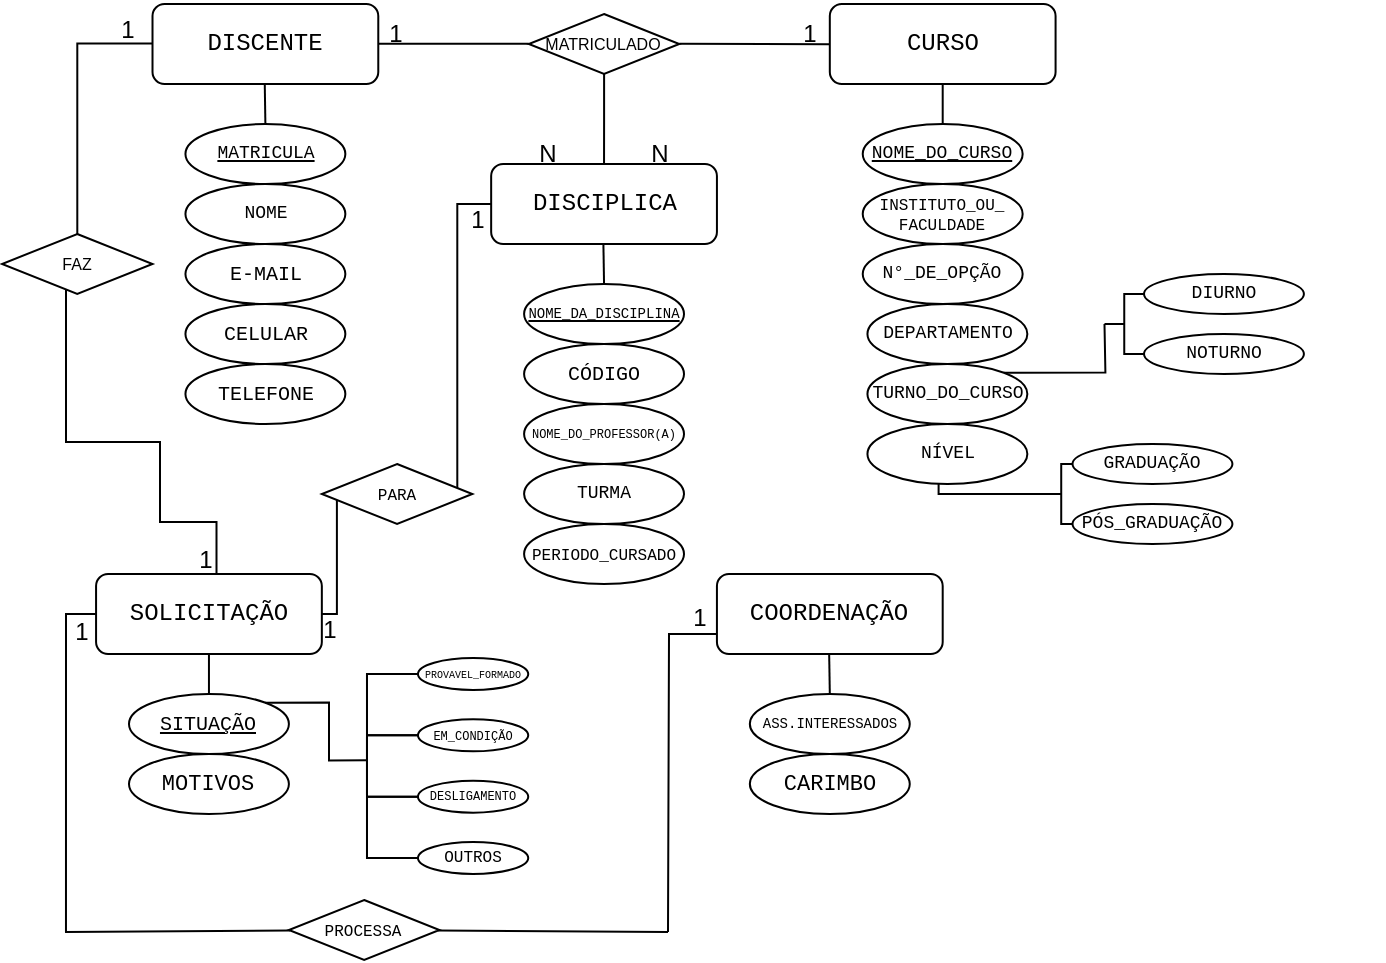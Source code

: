 <mxfile version="24.8.6">
  <diagram id="C5RBs43oDa-KdzZeNtuy" name="Page-1">
    <mxGraphModel dx="1301" dy="649" grid="1" gridSize="16" guides="1" tooltips="1" connect="1" arrows="1" fold="1" page="1" pageScale="1" pageWidth="827" pageHeight="1169" background="#ffffff" math="0" shadow="0">
      <root>
        <mxCell id="WIyWlLk6GJQsqaUBKTNV-0" />
        <mxCell id="WIyWlLk6GJQsqaUBKTNV-1" parent="WIyWlLk6GJQsqaUBKTNV-0" />
        <mxCell id="EEWQLoW-8mbcoh4_eMzu-341" value="" style="group" vertex="1" connectable="0" parent="WIyWlLk6GJQsqaUBKTNV-1">
          <mxGeometry x="94" y="78" width="690" height="480" as="geometry" />
        </mxCell>
        <mxCell id="EEWQLoW-8mbcoh4_eMzu-307" style="edgeStyle=orthogonalEdgeStyle;rounded=0;orthogonalLoop=1;jettySize=auto;html=1;endArrow=none;endFill=0;entryX=0.012;entryY=0.145;entryDx=0;entryDy=0;entryPerimeter=0;" edge="1" parent="EEWQLoW-8mbcoh4_eMzu-341" source="EEWQLoW-8mbcoh4_eMzu-310">
          <mxGeometry relative="1" as="geometry">
            <mxPoint x="78.492" y="306.8" as="targetPoint" />
            <mxPoint x="-11.288" y="82" as="sourcePoint" />
            <Array as="points">
              <mxPoint x="31.984" y="221" />
              <mxPoint x="79.018" y="221" />
              <mxPoint x="79.018" y="261" />
              <mxPoint x="107.239" y="261" />
              <mxPoint x="107.239" y="307" />
            </Array>
          </mxGeometry>
        </mxCell>
        <mxCell id="WIyWlLk6GJQsqaUBKTNV-3" value="DISCENTE" style="rounded=1;whiteSpace=wrap;html=1;fontSize=12;glass=0;strokeWidth=1;shadow=0;fontFamily=Courier New;perimeterSpacing=2;" parent="EEWQLoW-8mbcoh4_eMzu-341" vertex="1">
          <mxGeometry x="75.256" y="2" width="112.883" height="40" as="geometry" />
        </mxCell>
        <mxCell id="EEWQLoW-8mbcoh4_eMzu-23" value="" style="endArrow=none;html=1;rounded=0;fontFamily=Courier New;shadow=0;" edge="1" parent="EEWQLoW-8mbcoh4_eMzu-341">
          <mxGeometry width="50" height="50" relative="1" as="geometry">
            <mxPoint x="131.697" y="62" as="sourcePoint" />
            <mxPoint x="131.378" y="42" as="targetPoint" />
          </mxGeometry>
        </mxCell>
        <mxCell id="EEWQLoW-8mbcoh4_eMzu-24" value="MATRICULA" style="ellipse;whiteSpace=wrap;shadow=0;gradientColor=none;strokeColor=default;fontSize=9;fontFamily=Courier New;labelBackgroundColor=none;labelBorderColor=none;textShadow=0;fontStyle=4;horizontal=1;html=1;" vertex="1" parent="EEWQLoW-8mbcoh4_eMzu-341">
          <mxGeometry x="91.718" y="62" width="79.959" height="30" as="geometry" />
        </mxCell>
        <mxCell id="EEWQLoW-8mbcoh4_eMzu-26" value="NOME" style="ellipse;whiteSpace=wrap;html=1;shadow=0;gradientColor=none;strokeColor=default;fontSize=9;fontFamily=Courier New;fontStyle=0;" vertex="1" parent="EEWQLoW-8mbcoh4_eMzu-341">
          <mxGeometry x="91.718" y="92" width="79.959" height="30" as="geometry" />
        </mxCell>
        <mxCell id="EEWQLoW-8mbcoh4_eMzu-27" value="CELULAR" style="ellipse;whiteSpace=wrap;html=1;shadow=0;gradientColor=none;strokeColor=default;fontSize=10;fontFamily=Courier New;" vertex="1" parent="EEWQLoW-8mbcoh4_eMzu-341">
          <mxGeometry x="91.718" y="152" width="79.959" height="30" as="geometry" />
        </mxCell>
        <mxCell id="EEWQLoW-8mbcoh4_eMzu-28" value="E-MAIL" style="ellipse;whiteSpace=wrap;html=1;shadow=0;gradientColor=none;strokeColor=default;fontSize=10;fontFamily=Courier New;" vertex="1" parent="EEWQLoW-8mbcoh4_eMzu-341">
          <mxGeometry x="91.718" y="122" width="79.959" height="30" as="geometry" />
        </mxCell>
        <mxCell id="EEWQLoW-8mbcoh4_eMzu-29" value="TELEFONE" style="ellipse;whiteSpace=wrap;html=1;shadow=0;gradientColor=none;strokeColor=default;fontSize=10;fontFamily=Courier New;" vertex="1" parent="EEWQLoW-8mbcoh4_eMzu-341">
          <mxGeometry x="91.718" y="182" width="79.959" height="30" as="geometry" />
        </mxCell>
        <mxCell id="EEWQLoW-8mbcoh4_eMzu-31" value="CURSO" style="rounded=1;whiteSpace=wrap;html=1;fontSize=12;glass=0;strokeWidth=1;shadow=0;fontFamily=Courier New;" vertex="1" parent="EEWQLoW-8mbcoh4_eMzu-341">
          <mxGeometry x="413.906" y="2" width="112.883" height="40" as="geometry" />
        </mxCell>
        <mxCell id="EEWQLoW-8mbcoh4_eMzu-32" value="" style="endArrow=none;html=1;rounded=0;fontFamily=Courier New;shadow=0;" edge="1" parent="EEWQLoW-8mbcoh4_eMzu-341" target="EEWQLoW-8mbcoh4_eMzu-31">
          <mxGeometry width="50" height="50" relative="1" as="geometry">
            <mxPoint x="470.348" y="62" as="sourcePoint" />
            <mxPoint x="470.028" y="42" as="targetPoint" />
          </mxGeometry>
        </mxCell>
        <mxCell id="EEWQLoW-8mbcoh4_eMzu-33" value="NOME_DO_CURSO" style="ellipse;whiteSpace=wrap;shadow=0;gradientColor=none;strokeColor=default;fontSize=9;fontFamily=Courier New;labelBackgroundColor=none;labelBorderColor=none;textShadow=0;fontStyle=4;horizontal=1;html=1;" vertex="1" parent="EEWQLoW-8mbcoh4_eMzu-341">
          <mxGeometry x="430.368" y="62" width="79.959" height="30" as="geometry" />
        </mxCell>
        <mxCell id="EEWQLoW-8mbcoh4_eMzu-34" value="INSTITUTO_OU_ FACULDADE" style="ellipse;whiteSpace=wrap;html=1;shadow=0;gradientColor=none;strokeColor=default;fontSize=8;fontFamily=Courier New;fontStyle=0;" vertex="1" parent="EEWQLoW-8mbcoh4_eMzu-341">
          <mxGeometry x="430.368" y="92" width="79.959" height="30" as="geometry" />
        </mxCell>
        <mxCell id="EEWQLoW-8mbcoh4_eMzu-36" value="N°_DE_OPÇÃO" style="ellipse;whiteSpace=wrap;html=1;shadow=0;gradientColor=none;strokeColor=default;fontSize=9;fontFamily=Courier New;" vertex="1" parent="EEWQLoW-8mbcoh4_eMzu-341">
          <mxGeometry x="430.368" y="122" width="79.959" height="30" as="geometry" />
        </mxCell>
        <mxCell id="EEWQLoW-8mbcoh4_eMzu-44" value="" style="endArrow=none;html=1;rounded=0;exitX=1;exitY=0.25;exitDx=0;exitDy=0;shadow=0;" edge="1" parent="EEWQLoW-8mbcoh4_eMzu-341">
          <mxGeometry width="50" height="50" relative="1" as="geometry">
            <mxPoint x="188.139" y="21.9" as="sourcePoint" />
            <mxPoint x="263.395" y="21.9" as="targetPoint" />
          </mxGeometry>
        </mxCell>
        <mxCell id="EEWQLoW-8mbcoh4_eMzu-82" style="edgeStyle=orthogonalEdgeStyle;rounded=0;orthogonalLoop=1;jettySize=auto;html=1;entryX=0.5;entryY=0;entryDx=0;entryDy=0;shadow=0;endArrow=none;endFill=0;" edge="1" parent="EEWQLoW-8mbcoh4_eMzu-341" source="EEWQLoW-8mbcoh4_eMzu-46" target="EEWQLoW-8mbcoh4_eMzu-51">
          <mxGeometry relative="1" as="geometry" />
        </mxCell>
        <mxCell id="EEWQLoW-8mbcoh4_eMzu-46" value="MATRICULADO" style="rhombus;whiteSpace=wrap;html=1;fontSize=8;shadow=0;" vertex="1" parent="EEWQLoW-8mbcoh4_eMzu-341">
          <mxGeometry x="263.395" y="7" width="75.256" height="30" as="geometry" />
        </mxCell>
        <mxCell id="EEWQLoW-8mbcoh4_eMzu-47" value="" style="endArrow=none;html=1;rounded=0;exitX=1;exitY=0.25;exitDx=0;exitDy=0;shadow=0;" edge="1" parent="EEWQLoW-8mbcoh4_eMzu-341">
          <mxGeometry width="50" height="50" relative="1" as="geometry">
            <mxPoint x="338.65" y="21.9" as="sourcePoint" />
            <mxPoint x="413.906" y="22.094" as="targetPoint" />
          </mxGeometry>
        </mxCell>
        <mxCell id="EEWQLoW-8mbcoh4_eMzu-51" value="DISCIPLICA" style="rounded=1;whiteSpace=wrap;html=1;fontSize=12;glass=0;strokeWidth=1;shadow=0;fontFamily=Courier New;" vertex="1" parent="EEWQLoW-8mbcoh4_eMzu-341">
          <mxGeometry x="244.581" y="82" width="112.883" height="40" as="geometry" />
        </mxCell>
        <mxCell id="EEWQLoW-8mbcoh4_eMzu-52" value="" style="endArrow=none;html=1;rounded=0;fontFamily=Courier New;shadow=0;" edge="1" parent="EEWQLoW-8mbcoh4_eMzu-341">
          <mxGeometry width="50" height="50" relative="1" as="geometry">
            <mxPoint x="301.022" y="142" as="sourcePoint" />
            <mxPoint x="300.703" y="122" as="targetPoint" />
          </mxGeometry>
        </mxCell>
        <mxCell id="EEWQLoW-8mbcoh4_eMzu-53" value="NOME_DA_DISCIPLINA" style="ellipse;whiteSpace=wrap;shadow=0;gradientColor=none;strokeColor=default;fontSize=7;fontFamily=Courier New;labelBackgroundColor=none;labelBorderColor=none;textShadow=0;fontStyle=4;horizontal=1;html=1;" vertex="1" parent="EEWQLoW-8mbcoh4_eMzu-341">
          <mxGeometry x="261.043" y="142" width="79.959" height="30" as="geometry" />
        </mxCell>
        <mxCell id="EEWQLoW-8mbcoh4_eMzu-54" value="CÓDIGO" style="ellipse;whiteSpace=wrap;html=1;shadow=0;gradientColor=none;strokeColor=default;fontSize=10;fontFamily=Courier New;fontStyle=0;" vertex="1" parent="EEWQLoW-8mbcoh4_eMzu-341">
          <mxGeometry x="261.043" y="172" width="79.959" height="30" as="geometry" />
        </mxCell>
        <mxCell id="EEWQLoW-8mbcoh4_eMzu-55" value="TURMA" style="ellipse;whiteSpace=wrap;html=1;shadow=0;gradientColor=none;strokeColor=default;fontSize=9;fontFamily=Courier New;" vertex="1" parent="EEWQLoW-8mbcoh4_eMzu-341">
          <mxGeometry x="261.043" y="232" width="79.959" height="30" as="geometry" />
        </mxCell>
        <mxCell id="EEWQLoW-8mbcoh4_eMzu-56" value="&lt;font style=&quot;font-size: 6px;&quot;&gt;NOME_DO_PROFESSOR(A)&lt;/font&gt;" style="ellipse;whiteSpace=wrap;html=1;shadow=0;gradientColor=none;strokeColor=default;fontSize=9;fontFamily=Courier New;" vertex="1" parent="EEWQLoW-8mbcoh4_eMzu-341">
          <mxGeometry x="261.043" y="202" width="79.959" height="30" as="geometry" />
        </mxCell>
        <mxCell id="EEWQLoW-8mbcoh4_eMzu-57" value="PERIODO_CURSADO" style="ellipse;whiteSpace=wrap;html=1;shadow=0;gradientColor=none;strokeColor=default;fontSize=8;fontFamily=Courier New;" vertex="1" parent="EEWQLoW-8mbcoh4_eMzu-341">
          <mxGeometry x="261.043" y="262" width="79.959" height="30" as="geometry" />
        </mxCell>
        <mxCell id="EEWQLoW-8mbcoh4_eMzu-73" value="1" style="text;html=1;align=center;verticalAlign=middle;whiteSpace=wrap;rounded=0;shadow=0;" vertex="1" parent="EEWQLoW-8mbcoh4_eMzu-341">
          <mxGeometry x="169.325" y="2" width="56.442" height="30" as="geometry" />
        </mxCell>
        <mxCell id="EEWQLoW-8mbcoh4_eMzu-74" value="1" style="text;html=1;align=center;verticalAlign=middle;whiteSpace=wrap;rounded=0;shadow=0;" vertex="1" parent="EEWQLoW-8mbcoh4_eMzu-341">
          <mxGeometry x="376.278" y="2" width="56.442" height="30" as="geometry" />
        </mxCell>
        <mxCell id="EEWQLoW-8mbcoh4_eMzu-75" value="DEPARTAMENTO" style="ellipse;whiteSpace=wrap;html=1;shadow=0;gradientColor=none;strokeColor=default;fontSize=9;fontFamily=Courier New;" vertex="1" parent="EEWQLoW-8mbcoh4_eMzu-341">
          <mxGeometry x="432.72" y="152" width="79.959" height="30" as="geometry" />
        </mxCell>
        <mxCell id="EEWQLoW-8mbcoh4_eMzu-145" style="edgeStyle=orthogonalEdgeStyle;rounded=0;orthogonalLoop=1;jettySize=auto;html=1;exitX=1;exitY=0;exitDx=0;exitDy=0;endArrow=none;endFill=0;shadow=0;fontFamily=Courier New;" edge="1" parent="EEWQLoW-8mbcoh4_eMzu-341" source="EEWQLoW-8mbcoh4_eMzu-76">
          <mxGeometry relative="1" as="geometry">
            <mxPoint x="551.247" y="162" as="targetPoint" />
          </mxGeometry>
        </mxCell>
        <mxCell id="EEWQLoW-8mbcoh4_eMzu-76" value="TURNO_DO_CURSO" style="ellipse;whiteSpace=wrap;html=1;shadow=0;gradientColor=none;strokeColor=default;fontSize=9;fontFamily=Courier New;" vertex="1" parent="EEWQLoW-8mbcoh4_eMzu-341">
          <mxGeometry x="432.72" y="182" width="79.959" height="30" as="geometry" />
        </mxCell>
        <mxCell id="EEWQLoW-8mbcoh4_eMzu-77" value="NÍVEL" style="ellipse;whiteSpace=wrap;html=1;shadow=0;gradientColor=none;strokeColor=default;fontSize=9;fontFamily=Courier New;" vertex="1" parent="EEWQLoW-8mbcoh4_eMzu-341">
          <mxGeometry x="432.72" y="212" width="79.959" height="30" as="geometry" />
        </mxCell>
        <mxCell id="EEWQLoW-8mbcoh4_eMzu-321" style="edgeStyle=orthogonalEdgeStyle;rounded=0;orthogonalLoop=1;jettySize=auto;html=1;exitX=1;exitY=0.5;exitDx=0;exitDy=0;entryX=0;entryY=0.5;entryDx=0;entryDy=0;endArrow=none;endFill=0;" edge="1" parent="EEWQLoW-8mbcoh4_eMzu-341" source="EEWQLoW-8mbcoh4_eMzu-315" target="EEWQLoW-8mbcoh4_eMzu-51">
          <mxGeometry relative="1" as="geometry">
            <mxPoint x="212.597" y="114" as="targetPoint" />
            <Array as="points">
              <mxPoint x="227.648" y="247" />
              <mxPoint x="227.648" y="102" />
            </Array>
          </mxGeometry>
        </mxCell>
        <mxCell id="EEWQLoW-8mbcoh4_eMzu-324" style="edgeStyle=orthogonalEdgeStyle;rounded=0;orthogonalLoop=1;jettySize=auto;html=1;exitX=0;exitY=0.5;exitDx=0;exitDy=0;endArrow=none;endFill=0;fontFamily=Courier New;" edge="1" parent="EEWQLoW-8mbcoh4_eMzu-341" source="EEWQLoW-8mbcoh4_eMzu-83">
          <mxGeometry relative="1" as="geometry">
            <mxPoint x="31.984" y="466" as="targetPoint" />
            <Array as="points">
              <mxPoint x="47.035" y="307" />
            </Array>
          </mxGeometry>
        </mxCell>
        <mxCell id="EEWQLoW-8mbcoh4_eMzu-83" value="SOLICITAÇÃO" style="rounded=1;whiteSpace=wrap;html=1;fontSize=12;glass=0;strokeWidth=1;shadow=0;fontFamily=Courier New;" vertex="1" parent="EEWQLoW-8mbcoh4_eMzu-341">
          <mxGeometry x="47.035" y="287" width="112.883" height="40" as="geometry" />
        </mxCell>
        <mxCell id="EEWQLoW-8mbcoh4_eMzu-84" value="" style="endArrow=none;html=1;rounded=0;fontFamily=Courier New;shadow=0;" edge="1" parent="EEWQLoW-8mbcoh4_eMzu-341" target="EEWQLoW-8mbcoh4_eMzu-83">
          <mxGeometry width="50" height="50" relative="1" as="geometry">
            <mxPoint x="103.476" y="347" as="sourcePoint" />
            <mxPoint x="103.157" y="327" as="targetPoint" />
          </mxGeometry>
        </mxCell>
        <mxCell id="EEWQLoW-8mbcoh4_eMzu-85" value="SITUAÇÃO" style="ellipse;whiteSpace=wrap;shadow=0;gradientColor=none;strokeColor=default;fontSize=10;fontFamily=Courier New;labelBackgroundColor=none;labelBorderColor=none;textShadow=0;fontStyle=4;horizontal=1;html=1;" vertex="1" parent="EEWQLoW-8mbcoh4_eMzu-341">
          <mxGeometry x="63.497" y="347" width="79.959" height="30" as="geometry" />
        </mxCell>
        <mxCell id="EEWQLoW-8mbcoh4_eMzu-86" value="MOTIVOS" style="ellipse;whiteSpace=wrap;html=1;shadow=0;gradientColor=none;strokeColor=default;fontSize=11;fontFamily=Courier New;fontStyle=0;verticalAlign=middle;" vertex="1" parent="EEWQLoW-8mbcoh4_eMzu-341">
          <mxGeometry x="63.497" y="377" width="79.959" height="30" as="geometry" />
        </mxCell>
        <mxCell id="EEWQLoW-8mbcoh4_eMzu-111" value="" style="ellipse;whiteSpace=wrap;html=1;align=center;aspect=fixed;fillColor=none;strokeColor=none;resizable=0;perimeter=centerPerimeter;rotatable=0;allowArrows=0;points=[];outlineConnect=1;shadow=0;" vertex="1" parent="EEWQLoW-8mbcoh4_eMzu-341">
          <mxGeometry x="615.215" y="252" width="10" height="10" as="geometry" />
        </mxCell>
        <mxCell id="EEWQLoW-8mbcoh4_eMzu-134" value="" style="strokeWidth=1;html=1;shape=mxgraph.flowchart.annotation_2;align=left;labelPosition=right;pointerEvents=1;fontSize=9;shadow=0;fontFamily=Courier New;" vertex="1" parent="EEWQLoW-8mbcoh4_eMzu-341">
          <mxGeometry x="519.734" y="232" width="19.755" height="30" as="geometry" />
        </mxCell>
        <mxCell id="EEWQLoW-8mbcoh4_eMzu-135" value="GRADUAÇÃO" style="ellipse;whiteSpace=wrap;html=1;shadow=0;gradientColor=none;strokeColor=default;fontSize=9;fontFamily=Courier New;" vertex="1" parent="EEWQLoW-8mbcoh4_eMzu-341">
          <mxGeometry x="535.256" y="222" width="79.959" height="20" as="geometry" />
        </mxCell>
        <mxCell id="EEWQLoW-8mbcoh4_eMzu-136" value="PÓS_GRADUAÇÃO" style="ellipse;whiteSpace=wrap;html=1;shadow=0;gradientColor=none;strokeColor=default;fontSize=9;fontFamily=Courier New;" vertex="1" parent="EEWQLoW-8mbcoh4_eMzu-341">
          <mxGeometry x="535.256" y="252" width="79.959" height="20" as="geometry" />
        </mxCell>
        <mxCell id="EEWQLoW-8mbcoh4_eMzu-137" style="edgeStyle=orthogonalEdgeStyle;rounded=0;orthogonalLoop=1;jettySize=auto;html=1;exitX=0.5;exitY=1;exitDx=0;exitDy=0;endArrow=none;endFill=0;shadow=0;fontFamily=Courier New;" edge="1" parent="EEWQLoW-8mbcoh4_eMzu-341">
          <mxGeometry relative="1" as="geometry">
            <mxPoint x="468.306" y="242" as="sourcePoint" />
            <mxPoint x="523.027" y="247" as="targetPoint" />
            <Array as="points">
              <mxPoint x="468.466" y="247" />
            </Array>
          </mxGeometry>
        </mxCell>
        <mxCell id="EEWQLoW-8mbcoh4_eMzu-141" value="" style="ellipse;whiteSpace=wrap;html=1;align=center;aspect=fixed;fillColor=none;strokeColor=none;resizable=0;perimeter=centerPerimeter;rotatable=0;allowArrows=0;points=[];outlineConnect=1;shadow=0;" vertex="1" parent="EEWQLoW-8mbcoh4_eMzu-341">
          <mxGeometry x="680.593" y="182" width="10" height="10" as="geometry" />
        </mxCell>
        <mxCell id="EEWQLoW-8mbcoh4_eMzu-142" value="" style="strokeWidth=1;html=1;shape=mxgraph.flowchart.annotation_2;align=left;labelPosition=right;pointerEvents=1;fontSize=9;shadow=0;" vertex="1" parent="EEWQLoW-8mbcoh4_eMzu-341">
          <mxGeometry x="551.247" y="147" width="19.755" height="30" as="geometry" />
        </mxCell>
        <mxCell id="EEWQLoW-8mbcoh4_eMzu-143" value="DIURNO" style="ellipse;whiteSpace=wrap;html=1;shadow=0;gradientColor=none;strokeColor=default;fontSize=9;fontFamily=Courier New;" vertex="1" parent="EEWQLoW-8mbcoh4_eMzu-341">
          <mxGeometry x="571.002" y="137" width="79.959" height="20" as="geometry" />
        </mxCell>
        <mxCell id="EEWQLoW-8mbcoh4_eMzu-144" value="NOTURNO" style="ellipse;whiteSpace=wrap;html=1;shadow=0;gradientColor=none;strokeColor=default;fontSize=9;fontFamily=Courier New;" vertex="1" parent="EEWQLoW-8mbcoh4_eMzu-341">
          <mxGeometry x="571.002" y="167" width="79.959" height="20" as="geometry" />
        </mxCell>
        <mxCell id="EEWQLoW-8mbcoh4_eMzu-170" value="p" style="group;shadow=0;fontSize=10;horizontal=1;fontFamily=Courier New;" vertex="1" connectable="0" parent="EEWQLoW-8mbcoh4_eMzu-341">
          <mxGeometry x="182.495" y="319" width="90.307" height="118" as="geometry" />
        </mxCell>
        <mxCell id="EEWQLoW-8mbcoh4_eMzu-133" value="" style="ellipse;whiteSpace=wrap;html=1;align=center;aspect=fixed;fillColor=none;strokeColor=none;resizable=0;perimeter=centerPerimeter;rotatable=0;allowArrows=0;points=[];outlineConnect=1;shadow=0;fontFamily=Courier New;" vertex="1" parent="EEWQLoW-8mbcoh4_eMzu-170">
          <mxGeometry x="85.358" width="10" height="10" as="geometry" />
        </mxCell>
        <mxCell id="EEWQLoW-8mbcoh4_eMzu-152" value="" style="group;shadow=0;verticalAlign=middle;horizontal=1;fontFamily=Courier New;" vertex="1" connectable="0" parent="EEWQLoW-8mbcoh4_eMzu-170">
          <mxGeometry y="18" width="80.623" height="92" as="geometry" />
        </mxCell>
        <mxCell id="EEWQLoW-8mbcoh4_eMzu-149" value="" style="strokeWidth=1;html=1;shape=mxgraph.flowchart.annotation_1;align=left;pointerEvents=1;shadow=0;horizontal=1;fontFamily=Courier New;" vertex="1" parent="EEWQLoW-8mbcoh4_eMzu-152">
          <mxGeometry width="25.484" height="61.333" as="geometry" />
        </mxCell>
        <mxCell id="EEWQLoW-8mbcoh4_eMzu-150" value="" style="strokeWidth=1;html=1;shape=mxgraph.flowchart.annotation_1;align=left;pointerEvents=1;shadow=0;horizontal=1;fontFamily=Courier New;" vertex="1" parent="EEWQLoW-8mbcoh4_eMzu-152">
          <mxGeometry y="30.667" width="25.484" height="61.333" as="geometry" />
        </mxCell>
        <mxCell id="EEWQLoW-8mbcoh4_eMzu-153" value="" style="group;shadow=0;verticalAlign=bottom;horizontal=1;fontFamily=Courier New;" vertex="1" connectable="0" parent="EEWQLoW-8mbcoh4_eMzu-152">
          <mxGeometry width="80.623" height="92" as="geometry" />
        </mxCell>
        <mxCell id="EEWQLoW-8mbcoh4_eMzu-154" value="" style="strokeWidth=1;html=1;shape=mxgraph.flowchart.annotation_1;align=left;pointerEvents=1;shadow=0;horizontal=1;fontFamily=Courier New;" vertex="1" parent="EEWQLoW-8mbcoh4_eMzu-153">
          <mxGeometry width="25.484" height="61.333" as="geometry" />
        </mxCell>
        <mxCell id="EEWQLoW-8mbcoh4_eMzu-155" value="" style="strokeWidth=1;html=1;shape=mxgraph.flowchart.annotation_1;align=left;pointerEvents=1;shadow=0;horizontal=1;fontFamily=Courier New;" vertex="1" parent="EEWQLoW-8mbcoh4_eMzu-153">
          <mxGeometry y="30.667" width="25.484" height="61.333" as="geometry" />
        </mxCell>
        <mxCell id="EEWQLoW-8mbcoh4_eMzu-159" value="&lt;font style=&quot;font-size: 6px;&quot;&gt;EM_CONDIÇÃO&lt;/font&gt;" style="ellipse;whiteSpace=wrap;html=1;shadow=0;fontFamily=Courier New;verticalAlign=bottom;horizontal=1;" vertex="1" parent="EEWQLoW-8mbcoh4_eMzu-153">
          <mxGeometry x="25.484" y="22.67" width="55.139" height="16" as="geometry" />
        </mxCell>
        <mxCell id="EEWQLoW-8mbcoh4_eMzu-160" value="&lt;div style=&quot;&quot;&gt;&lt;font style=&quot;font-size: 6px;&quot;&gt;DESLIGAMENTO&lt;/font&gt;&lt;/div&gt;" style="ellipse;whiteSpace=wrap;html=1;shadow=0;fontFamily=Courier New;verticalAlign=middle;horizontal=1;fontSize=7;" vertex="1" parent="EEWQLoW-8mbcoh4_eMzu-153">
          <mxGeometry x="25.484" y="53.33" width="55.139" height="16" as="geometry" />
        </mxCell>
        <mxCell id="EEWQLoW-8mbcoh4_eMzu-158" value="&lt;font style=&quot;font-size: 5px;&quot;&gt;PROVAVEL_FORMADO&lt;/font&gt;" style="ellipse;whiteSpace=wrap;html=1;shadow=0;fontFamily=Courier New;verticalAlign=bottom;horizontal=1;" vertex="1" parent="EEWQLoW-8mbcoh4_eMzu-170">
          <mxGeometry x="25.484" y="10" width="55.139" height="16" as="geometry" />
        </mxCell>
        <mxCell id="EEWQLoW-8mbcoh4_eMzu-169" value="&lt;font style=&quot;font-size: 8px;&quot;&gt;OUTROS&lt;/font&gt;" style="ellipse;whiteSpace=wrap;html=1;shadow=0;fontFamily=Courier New;verticalAlign=bottom;horizontal=1;" vertex="1" parent="EEWQLoW-8mbcoh4_eMzu-170">
          <mxGeometry x="25.484" y="102" width="55.139" height="16" as="geometry" />
        </mxCell>
        <mxCell id="EEWQLoW-8mbcoh4_eMzu-171" style="edgeStyle=orthogonalEdgeStyle;rounded=0;orthogonalLoop=1;jettySize=auto;html=1;exitX=1;exitY=0;exitDx=0;exitDy=0;entryX=0.001;entryY=0.204;entryDx=0;entryDy=0;entryPerimeter=0;endArrow=none;endFill=0;shadow=0;fontFamily=Courier New;" edge="1" parent="EEWQLoW-8mbcoh4_eMzu-341" source="EEWQLoW-8mbcoh4_eMzu-85" target="EEWQLoW-8mbcoh4_eMzu-155">
          <mxGeometry relative="1" as="geometry" />
        </mxCell>
        <mxCell id="EEWQLoW-8mbcoh4_eMzu-330" style="edgeStyle=orthogonalEdgeStyle;rounded=0;orthogonalLoop=1;jettySize=auto;html=1;exitX=0;exitY=0.75;exitDx=0;exitDy=0;endArrow=none;endFill=0;fontFamily=Courier New;" edge="1" parent="EEWQLoW-8mbcoh4_eMzu-341" source="EEWQLoW-8mbcoh4_eMzu-296">
          <mxGeometry relative="1" as="geometry">
            <mxPoint x="333.006" y="466" as="targetPoint" />
          </mxGeometry>
        </mxCell>
        <mxCell id="EEWQLoW-8mbcoh4_eMzu-296" value="COORDENAÇÃO" style="rounded=1;whiteSpace=wrap;html=1;fontSize=12;glass=0;strokeWidth=1;shadow=0;fontFamily=Courier New;" vertex="1" parent="EEWQLoW-8mbcoh4_eMzu-341">
          <mxGeometry x="357.464" y="287" width="112.883" height="40" as="geometry" />
        </mxCell>
        <mxCell id="EEWQLoW-8mbcoh4_eMzu-297" value="" style="endArrow=none;html=1;rounded=0;fontFamily=Courier New;shadow=0;" edge="1" parent="EEWQLoW-8mbcoh4_eMzu-341">
          <mxGeometry width="50" height="50" relative="1" as="geometry">
            <mxPoint x="413.906" y="347" as="sourcePoint" />
            <mxPoint x="413.586" y="327" as="targetPoint" />
          </mxGeometry>
        </mxCell>
        <mxCell id="EEWQLoW-8mbcoh4_eMzu-298" value="ASS.INTERESSADOS" style="ellipse;whiteSpace=wrap;shadow=0;gradientColor=none;strokeColor=default;fontSize=7;fontFamily=Courier New;labelBackgroundColor=none;labelBorderColor=none;textShadow=0;fontStyle=0;horizontal=1;html=1;" vertex="1" parent="EEWQLoW-8mbcoh4_eMzu-341">
          <mxGeometry x="373.926" y="347" width="79.959" height="30" as="geometry" />
        </mxCell>
        <mxCell id="EEWQLoW-8mbcoh4_eMzu-299" value="CARIMBO" style="ellipse;whiteSpace=wrap;html=1;shadow=0;gradientColor=none;strokeColor=default;fontSize=11;fontFamily=Courier New;fontStyle=0;" vertex="1" parent="EEWQLoW-8mbcoh4_eMzu-341">
          <mxGeometry x="373.926" y="377" width="79.959" height="30" as="geometry" />
        </mxCell>
        <mxCell id="EEWQLoW-8mbcoh4_eMzu-303" value="N" style="text;html=1;align=center;verticalAlign=middle;whiteSpace=wrap;rounded=0;shadow=0;" vertex="1" parent="EEWQLoW-8mbcoh4_eMzu-341">
          <mxGeometry x="244.581" y="62" width="56.442" height="30" as="geometry" />
        </mxCell>
        <mxCell id="EEWQLoW-8mbcoh4_eMzu-304" value="N" style="text;html=1;align=center;verticalAlign=middle;whiteSpace=wrap;rounded=0;shadow=0;" vertex="1" parent="EEWQLoW-8mbcoh4_eMzu-341">
          <mxGeometry x="301.022" y="62" width="56.442" height="30" as="geometry" />
        </mxCell>
        <mxCell id="EEWQLoW-8mbcoh4_eMzu-311" value="" style="edgeStyle=orthogonalEdgeStyle;rounded=0;orthogonalLoop=1;jettySize=auto;html=1;exitX=0.018;exitY=0.493;exitDx=0;exitDy=0;endArrow=none;endFill=0;exitPerimeter=0;" edge="1" parent="EEWQLoW-8mbcoh4_eMzu-341" source="WIyWlLk6GJQsqaUBKTNV-3" target="EEWQLoW-8mbcoh4_eMzu-310">
          <mxGeometry relative="1" as="geometry">
            <mxPoint x="31.984" y="242" as="targetPoint" />
            <mxPoint x="73.374" y="22" as="sourcePoint" />
          </mxGeometry>
        </mxCell>
        <mxCell id="EEWQLoW-8mbcoh4_eMzu-310" value="FAZ" style="rhombus;whiteSpace=wrap;html=1;fontSize=8;shadow=0;" vertex="1" parent="EEWQLoW-8mbcoh4_eMzu-341">
          <mxGeometry y="117" width="75.256" height="30" as="geometry" />
        </mxCell>
        <mxCell id="EEWQLoW-8mbcoh4_eMzu-323" value="" style="edgeStyle=orthogonalEdgeStyle;rounded=0;orthogonalLoop=1;jettySize=auto;html=1;exitX=1;exitY=0.5;exitDx=0;exitDy=0;entryX=0;entryY=0.5;entryDx=0;entryDy=0;endArrow=none;endFill=0;fontFamily=Courier New;" edge="1" parent="EEWQLoW-8mbcoh4_eMzu-341" source="EEWQLoW-8mbcoh4_eMzu-83" target="EEWQLoW-8mbcoh4_eMzu-315">
          <mxGeometry relative="1" as="geometry">
            <mxPoint x="244.581" y="102" as="targetPoint" />
            <mxPoint x="159.918" y="307" as="sourcePoint" />
            <Array as="points">
              <mxPoint x="167.444" y="307" />
              <mxPoint x="167.444" y="247" />
            </Array>
          </mxGeometry>
        </mxCell>
        <mxCell id="EEWQLoW-8mbcoh4_eMzu-315" value="PARA" style="rhombus;whiteSpace=wrap;html=1;fontSize=8;shadow=0;fontFamily=Courier New;" vertex="1" parent="EEWQLoW-8mbcoh4_eMzu-341">
          <mxGeometry x="159.918" y="232" width="75.256" height="30" as="geometry" />
        </mxCell>
        <mxCell id="EEWQLoW-8mbcoh4_eMzu-332" value="" style="endArrow=none;html=1;rounded=0;fontFamily=Courier New;" edge="1" parent="EEWQLoW-8mbcoh4_eMzu-341" source="EEWQLoW-8mbcoh4_eMzu-333">
          <mxGeometry width="50" height="50" relative="1" as="geometry">
            <mxPoint x="31.513" y="466" as="sourcePoint" />
            <mxPoint x="333.006" y="466" as="targetPoint" />
          </mxGeometry>
        </mxCell>
        <mxCell id="EEWQLoW-8mbcoh4_eMzu-334" value="" style="endArrow=none;html=1;rounded=0;fontFamily=Courier New;" edge="1" parent="EEWQLoW-8mbcoh4_eMzu-341" target="EEWQLoW-8mbcoh4_eMzu-333">
          <mxGeometry width="50" height="50" relative="1" as="geometry">
            <mxPoint x="31.513" y="466" as="sourcePoint" />
            <mxPoint x="333.006" y="466" as="targetPoint" />
          </mxGeometry>
        </mxCell>
        <mxCell id="EEWQLoW-8mbcoh4_eMzu-333" value="PROCESSA" style="rhombus;whiteSpace=wrap;html=1;fontSize=8;shadow=0;fontFamily=Courier New;" vertex="1" parent="EEWQLoW-8mbcoh4_eMzu-341">
          <mxGeometry x="143.456" y="450" width="75.256" height="30" as="geometry" />
        </mxCell>
        <mxCell id="EEWQLoW-8mbcoh4_eMzu-335" value="1" style="text;html=1;align=center;verticalAlign=middle;whiteSpace=wrap;rounded=0;shadow=0;" vertex="1" parent="EEWQLoW-8mbcoh4_eMzu-341">
          <mxGeometry x="35.276" width="56.442" height="30" as="geometry" />
        </mxCell>
        <mxCell id="EEWQLoW-8mbcoh4_eMzu-336" value="1" style="text;html=1;align=center;verticalAlign=middle;whiteSpace=wrap;rounded=0;shadow=0;" vertex="1" parent="EEWQLoW-8mbcoh4_eMzu-341">
          <mxGeometry x="73.845" y="265" width="56.442" height="30" as="geometry" />
        </mxCell>
        <mxCell id="EEWQLoW-8mbcoh4_eMzu-337" value="1" style="text;html=1;align=center;verticalAlign=middle;whiteSpace=wrap;rounded=0;shadow=0;" vertex="1" parent="EEWQLoW-8mbcoh4_eMzu-341">
          <mxGeometry x="12.229" y="301" width="56.442" height="30" as="geometry" />
        </mxCell>
        <mxCell id="EEWQLoW-8mbcoh4_eMzu-338" value="1" style="text;html=1;align=center;verticalAlign=middle;whiteSpace=wrap;rounded=0;shadow=0;" vertex="1" parent="EEWQLoW-8mbcoh4_eMzu-341">
          <mxGeometry x="321.247" y="294" width="56.442" height="30" as="geometry" />
        </mxCell>
        <mxCell id="EEWQLoW-8mbcoh4_eMzu-339" value="1" style="text;html=1;align=center;verticalAlign=middle;whiteSpace=wrap;rounded=0;shadow=0;" vertex="1" parent="EEWQLoW-8mbcoh4_eMzu-341">
          <mxGeometry x="135.93" y="300" width="56.442" height="30" as="geometry" />
        </mxCell>
        <mxCell id="EEWQLoW-8mbcoh4_eMzu-340" value="1" style="text;html=1;align=center;verticalAlign=middle;whiteSpace=wrap;rounded=0;shadow=0;" vertex="1" parent="EEWQLoW-8mbcoh4_eMzu-341">
          <mxGeometry x="209.775" y="95" width="56.442" height="30" as="geometry" />
        </mxCell>
      </root>
    </mxGraphModel>
  </diagram>
</mxfile>

